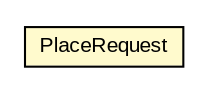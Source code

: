#!/usr/local/bin/dot
#
# Class diagram 
# Generated by UMLGraph version R5_6-24-gf6e263 (http://www.umlgraph.org/)
#

digraph G {
	edge [fontname="arial",fontsize=10,labelfontname="arial",labelfontsize=10];
	node [fontname="arial",fontsize=10,shape=plaintext];
	nodesep=0.25;
	ranksep=0.5;
	rankdir=LR;
	// com.gwtplatform.mvp.shared.proxy.PlaceRequest
	c385468 [label=<<table title="com.gwtplatform.mvp.shared.proxy.PlaceRequest" border="0" cellborder="1" cellspacing="0" cellpadding="2" port="p" bgcolor="lemonChiffon" href="./PlaceRequest.html">
		<tr><td><table border="0" cellspacing="0" cellpadding="1">
<tr><td align="center" balign="center"> PlaceRequest </td></tr>
		</table></td></tr>
		</table>>, URL="./PlaceRequest.html", fontname="arial", fontcolor="black", fontsize=10.0];
}

